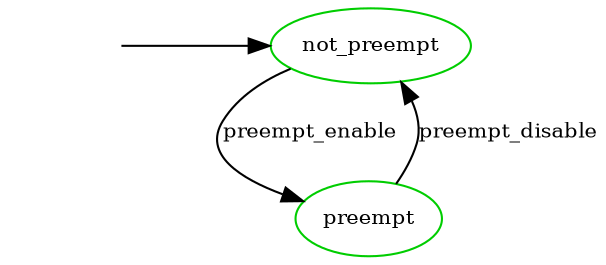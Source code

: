 digraph state_automaton {
	center = true;
	// size = "700,800";
	nodesep = 0.5;
	{node [shape = plaintext, style=invis, label=""] "__init_not_preempt"};
	node [shape = ellipse, fontsize=10, color = green3];
	edge [fontsize=10];

	"__init_not_preempt" -> "not_preempt";

	/* Handling for pirq dis, read-lock, read-unlock, pirq en */
	"preempt" [label = "preempt"]; 
	"not_preempt" [label = "not_preempt"]; 

	"preempt" -> "not_preempt" [ label = "preempt_disable" ];
	"not_preempt" -> "preempt" [ label = "preempt_enable" ];

	{ rank = min ;
		"__init_not_preempt";
		"not_preempt";
	}
}
